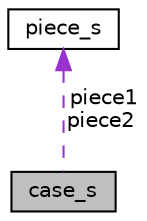 digraph "case_s"
{
  edge [fontname="Helvetica",fontsize="10",labelfontname="Helvetica",labelfontsize="10"];
  node [fontname="Helvetica",fontsize="10",shape=record];
  Node1 [label="case_s",height=0.2,width=0.4,color="black", fillcolor="grey75", style="filled", fontcolor="black"];
  Node2 -> Node1 [dir="back",color="darkorchid3",fontsize="10",style="dashed",label=" piece1\npiece2" ];
  Node2 [label="piece_s",height=0.2,width=0.4,color="black", fillcolor="white", style="filled",URL="$structpiece__s.html"];
}
